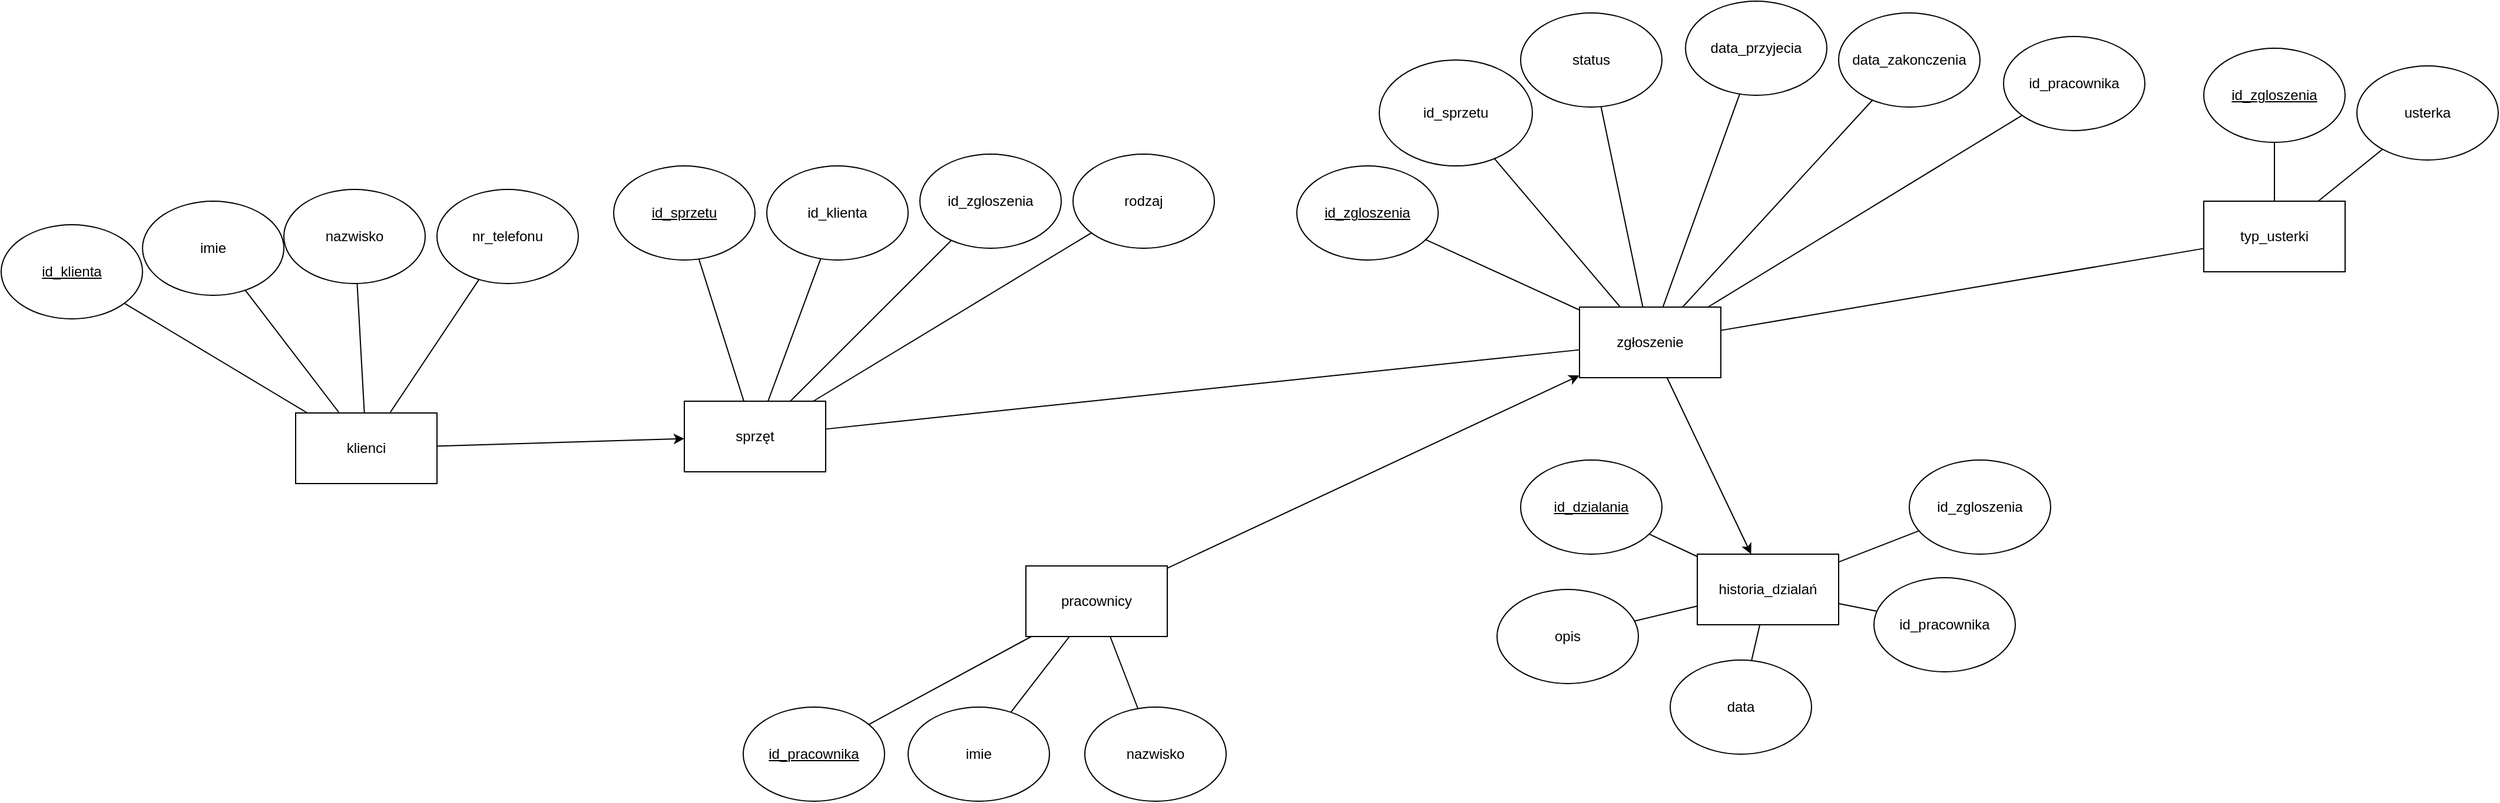 <mxfile version="26.2.14">
  <diagram name="Strona-1" id="Sh53Vhv4cMuN3P-42DkZ">
    <mxGraphModel dx="2770" dy="2197" grid="1" gridSize="10" guides="1" tooltips="1" connect="1" arrows="1" fold="1" page="1" pageScale="1" pageWidth="827" pageHeight="1169" math="0" shadow="0">
      <root>
        <mxCell id="0" />
        <mxCell id="1" parent="0" />
        <mxCell id="1EY9Eye4unfq5RmKy7Yo-1" value="klienci" style="rounded=0;whiteSpace=wrap;html=1;" vertex="1" parent="1">
          <mxGeometry x="-340" y="10" width="120" height="60" as="geometry" />
        </mxCell>
        <mxCell id="1EY9Eye4unfq5RmKy7Yo-2" value="&lt;u&gt;id_klienta&lt;/u&gt;" style="ellipse;whiteSpace=wrap;html=1;" vertex="1" parent="1">
          <mxGeometry x="-590" y="-150" width="120" height="80" as="geometry" />
        </mxCell>
        <mxCell id="1EY9Eye4unfq5RmKy7Yo-3" value="imie" style="ellipse;whiteSpace=wrap;html=1;" vertex="1" parent="1">
          <mxGeometry x="-470" y="-170" width="120" height="80" as="geometry" />
        </mxCell>
        <mxCell id="1EY9Eye4unfq5RmKy7Yo-4" value="nazwisko" style="ellipse;whiteSpace=wrap;html=1;" vertex="1" parent="1">
          <mxGeometry x="-350" y="-180" width="120" height="80" as="geometry" />
        </mxCell>
        <mxCell id="1EY9Eye4unfq5RmKy7Yo-5" value="nr_telefonu" style="ellipse;whiteSpace=wrap;html=1;" vertex="1" parent="1">
          <mxGeometry x="-220" y="-180" width="120" height="80" as="geometry" />
        </mxCell>
        <mxCell id="1EY9Eye4unfq5RmKy7Yo-6" value="" style="endArrow=none;html=1;rounded=0;" edge="1" parent="1" source="1EY9Eye4unfq5RmKy7Yo-1" target="1EY9Eye4unfq5RmKy7Yo-5">
          <mxGeometry width="50" height="50" relative="1" as="geometry">
            <mxPoint x="390" y="450" as="sourcePoint" />
            <mxPoint x="440" y="400" as="targetPoint" />
          </mxGeometry>
        </mxCell>
        <mxCell id="1EY9Eye4unfq5RmKy7Yo-7" value="" style="endArrow=none;html=1;rounded=0;" edge="1" parent="1" source="1EY9Eye4unfq5RmKy7Yo-2" target="1EY9Eye4unfq5RmKy7Yo-1">
          <mxGeometry width="50" height="50" relative="1" as="geometry">
            <mxPoint x="30" y="170" as="sourcePoint" />
            <mxPoint x="80" y="120" as="targetPoint" />
          </mxGeometry>
        </mxCell>
        <mxCell id="1EY9Eye4unfq5RmKy7Yo-8" value="" style="endArrow=none;html=1;rounded=0;" edge="1" parent="1" source="1EY9Eye4unfq5RmKy7Yo-3" target="1EY9Eye4unfq5RmKy7Yo-1">
          <mxGeometry width="50" height="50" relative="1" as="geometry">
            <mxPoint x="170" y="280" as="sourcePoint" />
            <mxPoint x="220" y="230" as="targetPoint" />
          </mxGeometry>
        </mxCell>
        <mxCell id="1EY9Eye4unfq5RmKy7Yo-9" value="" style="endArrow=none;html=1;rounded=0;" edge="1" parent="1" source="1EY9Eye4unfq5RmKy7Yo-1" target="1EY9Eye4unfq5RmKy7Yo-4">
          <mxGeometry width="50" height="50" relative="1" as="geometry">
            <mxPoint x="270" y="270" as="sourcePoint" />
            <mxPoint x="320" y="220" as="targetPoint" />
          </mxGeometry>
        </mxCell>
        <mxCell id="1EY9Eye4unfq5RmKy7Yo-10" value="zgłoszenie" style="rounded=0;whiteSpace=wrap;html=1;" vertex="1" parent="1">
          <mxGeometry x="750" y="-80" width="120" height="60" as="geometry" />
        </mxCell>
        <mxCell id="1EY9Eye4unfq5RmKy7Yo-11" value="&lt;u&gt;id_zgloszenia&lt;/u&gt;" style="ellipse;whiteSpace=wrap;html=1;" vertex="1" parent="1">
          <mxGeometry x="510" y="-200" width="120" height="80" as="geometry" />
        </mxCell>
        <mxCell id="1EY9Eye4unfq5RmKy7Yo-12" value="id_sprzetu" style="ellipse;whiteSpace=wrap;html=1;" vertex="1" parent="1">
          <mxGeometry x="580" y="-290" width="130" height="90" as="geometry" />
        </mxCell>
        <mxCell id="1EY9Eye4unfq5RmKy7Yo-13" value="" style="endArrow=none;html=1;rounded=0;" edge="1" parent="1" source="1EY9Eye4unfq5RmKy7Yo-10" target="1EY9Eye4unfq5RmKy7Yo-11">
          <mxGeometry width="50" height="50" relative="1" as="geometry">
            <mxPoint x="390" y="450" as="sourcePoint" />
            <mxPoint x="440" y="400" as="targetPoint" />
          </mxGeometry>
        </mxCell>
        <mxCell id="1EY9Eye4unfq5RmKy7Yo-14" value="" style="endArrow=none;html=1;rounded=0;" edge="1" parent="1" source="1EY9Eye4unfq5RmKy7Yo-12" target="1EY9Eye4unfq5RmKy7Yo-10">
          <mxGeometry width="50" height="50" relative="1" as="geometry">
            <mxPoint x="240" y="420" as="sourcePoint" />
            <mxPoint x="290" y="370" as="targetPoint" />
          </mxGeometry>
        </mxCell>
        <mxCell id="1EY9Eye4unfq5RmKy7Yo-18" value="status" style="ellipse;whiteSpace=wrap;html=1;" vertex="1" parent="1">
          <mxGeometry x="700" y="-330" width="120" height="80" as="geometry" />
        </mxCell>
        <mxCell id="1EY9Eye4unfq5RmKy7Yo-19" value="" style="endArrow=none;html=1;rounded=0;" edge="1" parent="1" source="1EY9Eye4unfq5RmKy7Yo-10" target="1EY9Eye4unfq5RmKy7Yo-18">
          <mxGeometry width="50" height="50" relative="1" as="geometry">
            <mxPoint x="610" y="270" as="sourcePoint" />
            <mxPoint x="660" y="220" as="targetPoint" />
          </mxGeometry>
        </mxCell>
        <mxCell id="1EY9Eye4unfq5RmKy7Yo-20" value="pracownicy" style="rounded=0;whiteSpace=wrap;html=1;" vertex="1" parent="1">
          <mxGeometry x="280" y="140" width="120" height="60" as="geometry" />
        </mxCell>
        <mxCell id="1EY9Eye4unfq5RmKy7Yo-21" value="&lt;u&gt;id_pracownika&lt;/u&gt;" style="ellipse;whiteSpace=wrap;html=1;" vertex="1" parent="1">
          <mxGeometry x="40" y="260" width="120" height="80" as="geometry" />
        </mxCell>
        <mxCell id="1EY9Eye4unfq5RmKy7Yo-22" value="imie" style="ellipse;whiteSpace=wrap;html=1;" vertex="1" parent="1">
          <mxGeometry x="180" y="260" width="120" height="80" as="geometry" />
        </mxCell>
        <mxCell id="1EY9Eye4unfq5RmKy7Yo-23" value="nazwisko" style="ellipse;whiteSpace=wrap;html=1;" vertex="1" parent="1">
          <mxGeometry x="330" y="260" width="120" height="80" as="geometry" />
        </mxCell>
        <mxCell id="1EY9Eye4unfq5RmKy7Yo-24" value="" style="endArrow=none;html=1;rounded=0;" edge="1" parent="1" source="1EY9Eye4unfq5RmKy7Yo-21" target="1EY9Eye4unfq5RmKy7Yo-20">
          <mxGeometry width="50" height="50" relative="1" as="geometry">
            <mxPoint x="100" y="460" as="sourcePoint" />
            <mxPoint x="150" y="410" as="targetPoint" />
          </mxGeometry>
        </mxCell>
        <mxCell id="1EY9Eye4unfq5RmKy7Yo-25" value="" style="endArrow=none;html=1;rounded=0;" edge="1" parent="1" source="1EY9Eye4unfq5RmKy7Yo-22" target="1EY9Eye4unfq5RmKy7Yo-20">
          <mxGeometry width="50" height="50" relative="1" as="geometry">
            <mxPoint x="100" y="440" as="sourcePoint" />
            <mxPoint x="150" y="390" as="targetPoint" />
          </mxGeometry>
        </mxCell>
        <mxCell id="1EY9Eye4unfq5RmKy7Yo-26" value="" style="endArrow=none;html=1;rounded=0;" edge="1" parent="1" source="1EY9Eye4unfq5RmKy7Yo-20" target="1EY9Eye4unfq5RmKy7Yo-23">
          <mxGeometry width="50" height="50" relative="1" as="geometry">
            <mxPoint x="410" y="410" as="sourcePoint" />
            <mxPoint x="460" y="360" as="targetPoint" />
          </mxGeometry>
        </mxCell>
        <mxCell id="1EY9Eye4unfq5RmKy7Yo-27" value="data_przyjecia" style="ellipse;whiteSpace=wrap;html=1;" vertex="1" parent="1">
          <mxGeometry x="840" y="-340" width="120" height="80" as="geometry" />
        </mxCell>
        <mxCell id="1EY9Eye4unfq5RmKy7Yo-28" value="data_zakonczenia" style="ellipse;whiteSpace=wrap;html=1;" vertex="1" parent="1">
          <mxGeometry x="970" y="-330" width="120" height="80" as="geometry" />
        </mxCell>
        <mxCell id="1EY9Eye4unfq5RmKy7Yo-29" value="" style="endArrow=none;html=1;rounded=0;" edge="1" parent="1" source="1EY9Eye4unfq5RmKy7Yo-10" target="1EY9Eye4unfq5RmKy7Yo-27">
          <mxGeometry width="50" height="50" relative="1" as="geometry">
            <mxPoint x="630" y="260" as="sourcePoint" />
            <mxPoint x="680" y="210" as="targetPoint" />
          </mxGeometry>
        </mxCell>
        <mxCell id="1EY9Eye4unfq5RmKy7Yo-30" value="" style="endArrow=none;html=1;rounded=0;" edge="1" parent="1" source="1EY9Eye4unfq5RmKy7Yo-28" target="1EY9Eye4unfq5RmKy7Yo-10">
          <mxGeometry width="50" height="50" relative="1" as="geometry">
            <mxPoint x="590" y="270" as="sourcePoint" />
            <mxPoint x="640" y="220" as="targetPoint" />
          </mxGeometry>
        </mxCell>
        <mxCell id="1EY9Eye4unfq5RmKy7Yo-31" value="id_pracownika" style="ellipse;whiteSpace=wrap;html=1;" vertex="1" parent="1">
          <mxGeometry x="1110" y="-310" width="120" height="80" as="geometry" />
        </mxCell>
        <mxCell id="1EY9Eye4unfq5RmKy7Yo-32" value="" style="endArrow=none;html=1;rounded=0;" edge="1" parent="1" source="1EY9Eye4unfq5RmKy7Yo-10" target="1EY9Eye4unfq5RmKy7Yo-31">
          <mxGeometry width="50" height="50" relative="1" as="geometry">
            <mxPoint x="650" y="140.004" as="sourcePoint" />
            <mxPoint x="885.76" y="27.64" as="targetPoint" />
            <Array as="points" />
          </mxGeometry>
        </mxCell>
        <mxCell id="1EY9Eye4unfq5RmKy7Yo-33" value="sprzęt" style="rounded=0;whiteSpace=wrap;html=1;" vertex="1" parent="1">
          <mxGeometry x="-10" width="120" height="60" as="geometry" />
        </mxCell>
        <mxCell id="1EY9Eye4unfq5RmKy7Yo-34" value="id_klienta" style="ellipse;whiteSpace=wrap;html=1;" vertex="1" parent="1">
          <mxGeometry x="60" y="-200" width="120" height="80" as="geometry" />
        </mxCell>
        <mxCell id="1EY9Eye4unfq5RmKy7Yo-35" value="" style="endArrow=none;html=1;rounded=0;" edge="1" parent="1" source="1EY9Eye4unfq5RmKy7Yo-34" target="1EY9Eye4unfq5RmKy7Yo-33">
          <mxGeometry width="50" height="50" relative="1" as="geometry">
            <mxPoint x="820" y="390" as="sourcePoint" />
            <mxPoint x="870" y="340" as="targetPoint" />
          </mxGeometry>
        </mxCell>
        <mxCell id="1EY9Eye4unfq5RmKy7Yo-36" value="" style="endArrow=none;html=1;rounded=0;" edge="1" parent="1" source="1EY9Eye4unfq5RmKy7Yo-37" target="1EY9Eye4unfq5RmKy7Yo-33">
          <mxGeometry width="50" height="50" relative="1" as="geometry">
            <mxPoint x="670" y="570" as="sourcePoint" />
            <mxPoint x="720" y="520" as="targetPoint" />
          </mxGeometry>
        </mxCell>
        <mxCell id="1EY9Eye4unfq5RmKy7Yo-37" value="rodzaj" style="ellipse;whiteSpace=wrap;html=1;" vertex="1" parent="1">
          <mxGeometry x="320" y="-210" width="120" height="80" as="geometry" />
        </mxCell>
        <mxCell id="1EY9Eye4unfq5RmKy7Yo-38" value="id_zgloszenia" style="ellipse;whiteSpace=wrap;html=1;" vertex="1" parent="1">
          <mxGeometry x="190" y="-210" width="120" height="80" as="geometry" />
        </mxCell>
        <mxCell id="1EY9Eye4unfq5RmKy7Yo-39" value="" style="endArrow=none;html=1;rounded=0;" edge="1" parent="1" source="1EY9Eye4unfq5RmKy7Yo-38" target="1EY9Eye4unfq5RmKy7Yo-33">
          <mxGeometry width="50" height="50" relative="1" as="geometry">
            <mxPoint x="760" y="280" as="sourcePoint" />
            <mxPoint x="810" y="230" as="targetPoint" />
          </mxGeometry>
        </mxCell>
        <mxCell id="1EY9Eye4unfq5RmKy7Yo-40" value="&lt;u&gt;id_sprzetu&lt;/u&gt;" style="ellipse;whiteSpace=wrap;html=1;" vertex="1" parent="1">
          <mxGeometry x="-70" y="-200" width="120" height="80" as="geometry" />
        </mxCell>
        <mxCell id="1EY9Eye4unfq5RmKy7Yo-41" value="" style="endArrow=none;html=1;rounded=0;" edge="1" parent="1" source="1EY9Eye4unfq5RmKy7Yo-33" target="1EY9Eye4unfq5RmKy7Yo-40">
          <mxGeometry width="50" height="50" relative="1" as="geometry">
            <mxPoint x="960" y="440" as="sourcePoint" />
            <mxPoint x="1010" y="390" as="targetPoint" />
          </mxGeometry>
        </mxCell>
        <mxCell id="1EY9Eye4unfq5RmKy7Yo-42" value="" style="endArrow=classic;html=1;rounded=0;" edge="1" parent="1" source="1EY9Eye4unfq5RmKy7Yo-1" target="1EY9Eye4unfq5RmKy7Yo-33">
          <mxGeometry width="50" height="50" relative="1" as="geometry">
            <mxPoint x="320" y="-140" as="sourcePoint" />
            <mxPoint x="370" y="-190" as="targetPoint" />
          </mxGeometry>
        </mxCell>
        <mxCell id="1EY9Eye4unfq5RmKy7Yo-43" value="typ_usterki" style="rounded=0;whiteSpace=wrap;html=1;" vertex="1" parent="1">
          <mxGeometry x="1280" y="-170" width="120" height="60" as="geometry" />
        </mxCell>
        <mxCell id="1EY9Eye4unfq5RmKy7Yo-44" value="usterka" style="ellipse;whiteSpace=wrap;html=1;" vertex="1" parent="1">
          <mxGeometry x="1410" y="-285" width="120" height="80" as="geometry" />
        </mxCell>
        <mxCell id="1EY9Eye4unfq5RmKy7Yo-45" value="&lt;u&gt;id_zgloszenia&lt;/u&gt;" style="ellipse;whiteSpace=wrap;html=1;" vertex="1" parent="1">
          <mxGeometry x="1280" y="-300" width="120" height="80" as="geometry" />
        </mxCell>
        <mxCell id="1EY9Eye4unfq5RmKy7Yo-46" value="" style="endArrow=none;html=1;rounded=0;" edge="1" parent="1" source="1EY9Eye4unfq5RmKy7Yo-43" target="1EY9Eye4unfq5RmKy7Yo-45">
          <mxGeometry width="50" height="50" relative="1" as="geometry">
            <mxPoint x="1330" y="40" as="sourcePoint" />
            <mxPoint x="1380" y="-10" as="targetPoint" />
          </mxGeometry>
        </mxCell>
        <mxCell id="1EY9Eye4unfq5RmKy7Yo-47" value="" style="endArrow=none;html=1;rounded=0;" edge="1" parent="1" source="1EY9Eye4unfq5RmKy7Yo-43" target="1EY9Eye4unfq5RmKy7Yo-44">
          <mxGeometry width="50" height="50" relative="1" as="geometry">
            <mxPoint x="1510" y="-60" as="sourcePoint" />
            <mxPoint x="1560" y="-110" as="targetPoint" />
          </mxGeometry>
        </mxCell>
        <mxCell id="1EY9Eye4unfq5RmKy7Yo-48" value="historia_dzialań" style="rounded=0;whiteSpace=wrap;html=1;" vertex="1" parent="1">
          <mxGeometry x="850" y="130" width="120" height="60" as="geometry" />
        </mxCell>
        <mxCell id="1EY9Eye4unfq5RmKy7Yo-49" value="id_zgloszenia" style="ellipse;whiteSpace=wrap;html=1;" vertex="1" parent="1">
          <mxGeometry x="1030" y="50" width="120" height="80" as="geometry" />
        </mxCell>
        <mxCell id="1EY9Eye4unfq5RmKy7Yo-50" value="id_pracownika" style="ellipse;whiteSpace=wrap;html=1;" vertex="1" parent="1">
          <mxGeometry x="1000" y="150" width="120" height="80" as="geometry" />
        </mxCell>
        <mxCell id="1EY9Eye4unfq5RmKy7Yo-51" value="data" style="ellipse;whiteSpace=wrap;html=1;" vertex="1" parent="1">
          <mxGeometry x="827" y="220" width="120" height="80" as="geometry" />
        </mxCell>
        <mxCell id="1EY9Eye4unfq5RmKy7Yo-52" value="opis" style="ellipse;whiteSpace=wrap;html=1;" vertex="1" parent="1">
          <mxGeometry x="680" y="160" width="120" height="80" as="geometry" />
        </mxCell>
        <mxCell id="1EY9Eye4unfq5RmKy7Yo-53" value="" style="endArrow=none;html=1;rounded=0;" edge="1" parent="1" source="1EY9Eye4unfq5RmKy7Yo-52" target="1EY9Eye4unfq5RmKy7Yo-48">
          <mxGeometry width="50" height="50" relative="1" as="geometry">
            <mxPoint x="690" y="160" as="sourcePoint" />
            <mxPoint x="740" y="110" as="targetPoint" />
          </mxGeometry>
        </mxCell>
        <mxCell id="1EY9Eye4unfq5RmKy7Yo-54" value="" style="endArrow=none;html=1;rounded=0;" edge="1" parent="1" source="1EY9Eye4unfq5RmKy7Yo-51" target="1EY9Eye4unfq5RmKy7Yo-48">
          <mxGeometry width="50" height="50" relative="1" as="geometry">
            <mxPoint x="770" y="310" as="sourcePoint" />
            <mxPoint x="820" y="260" as="targetPoint" />
          </mxGeometry>
        </mxCell>
        <mxCell id="1EY9Eye4unfq5RmKy7Yo-55" value="" style="endArrow=none;html=1;rounded=0;" edge="1" parent="1" source="1EY9Eye4unfq5RmKy7Yo-48" target="1EY9Eye4unfq5RmKy7Yo-49">
          <mxGeometry width="50" height="50" relative="1" as="geometry">
            <mxPoint x="830" y="60" as="sourcePoint" />
            <mxPoint x="880" y="10" as="targetPoint" />
          </mxGeometry>
        </mxCell>
        <mxCell id="1EY9Eye4unfq5RmKy7Yo-56" value="" style="endArrow=none;html=1;rounded=0;" edge="1" parent="1" source="1EY9Eye4unfq5RmKy7Yo-48" target="1EY9Eye4unfq5RmKy7Yo-50">
          <mxGeometry width="50" height="50" relative="1" as="geometry">
            <mxPoint x="1080" y="290" as="sourcePoint" />
            <mxPoint x="1130" y="240" as="targetPoint" />
          </mxGeometry>
        </mxCell>
        <mxCell id="1EY9Eye4unfq5RmKy7Yo-57" value="" style="endArrow=classic;html=1;rounded=0;" edge="1" parent="1" source="1EY9Eye4unfq5RmKy7Yo-10" target="1EY9Eye4unfq5RmKy7Yo-48">
          <mxGeometry width="50" height="50" relative="1" as="geometry">
            <mxPoint x="800" y="80" as="sourcePoint" />
            <mxPoint x="850" y="30" as="targetPoint" />
          </mxGeometry>
        </mxCell>
        <mxCell id="1EY9Eye4unfq5RmKy7Yo-58" value="&lt;u&gt;id_dzialania&lt;/u&gt;" style="ellipse;whiteSpace=wrap;html=1;" vertex="1" parent="1">
          <mxGeometry x="700" y="50" width="120" height="80" as="geometry" />
        </mxCell>
        <mxCell id="1EY9Eye4unfq5RmKy7Yo-59" value="" style="endArrow=none;html=1;rounded=0;" edge="1" parent="1" source="1EY9Eye4unfq5RmKy7Yo-58" target="1EY9Eye4unfq5RmKy7Yo-48">
          <mxGeometry width="50" height="50" relative="1" as="geometry">
            <mxPoint x="810" y="400" as="sourcePoint" />
            <mxPoint x="860" y="350" as="targetPoint" />
          </mxGeometry>
        </mxCell>
        <mxCell id="1EY9Eye4unfq5RmKy7Yo-60" value="" style="endArrow=none;html=1;rounded=0;" edge="1" parent="1" source="1EY9Eye4unfq5RmKy7Yo-10" target="1EY9Eye4unfq5RmKy7Yo-43">
          <mxGeometry width="50" height="50" relative="1" as="geometry">
            <mxPoint x="1010" y="-70" as="sourcePoint" />
            <mxPoint x="1060" y="-120" as="targetPoint" />
          </mxGeometry>
        </mxCell>
        <mxCell id="1EY9Eye4unfq5RmKy7Yo-61" value="" style="endArrow=none;html=1;rounded=0;" edge="1" parent="1" source="1EY9Eye4unfq5RmKy7Yo-33" target="1EY9Eye4unfq5RmKy7Yo-10">
          <mxGeometry width="50" height="50" relative="1" as="geometry">
            <mxPoint x="360" y="-10" as="sourcePoint" />
            <mxPoint x="410" y="-60" as="targetPoint" />
          </mxGeometry>
        </mxCell>
        <mxCell id="1EY9Eye4unfq5RmKy7Yo-62" value="" style="endArrow=classic;html=1;rounded=0;" edge="1" parent="1" source="1EY9Eye4unfq5RmKy7Yo-20" target="1EY9Eye4unfq5RmKy7Yo-10">
          <mxGeometry width="50" height="50" relative="1" as="geometry">
            <mxPoint x="350" y="210" as="sourcePoint" />
            <mxPoint x="400" y="160" as="targetPoint" />
          </mxGeometry>
        </mxCell>
      </root>
    </mxGraphModel>
  </diagram>
</mxfile>

